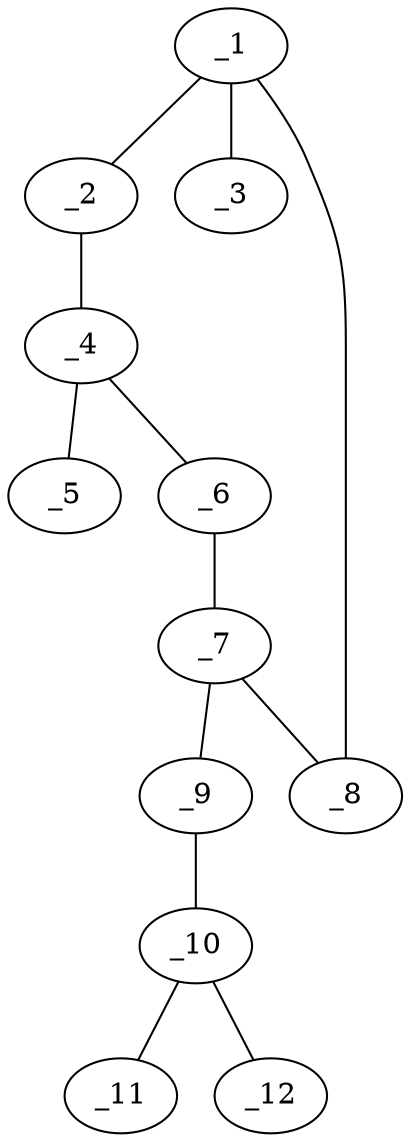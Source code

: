 graph molid637006 {
	_1	 [charge=0,
		chem=1,
		symbol="C  ",
		x="2.866",
		y="-1.75"];
	_2	 [charge=0,
		chem=1,
		symbol="C  ",
		x="3.7321",
		y="-2.25"];
	_1 -- _2	 [valence=1];
	_3	 [charge=0,
		chem=1,
		symbol="C  ",
		x=2,
		y="-2.25"];
	_1 -- _3	 [valence=1];
	_8	 [charge=0,
		chem=1,
		symbol="C  ",
		x="2.866",
		y="-0.75"];
	_1 -- _8	 [valence=2];
	_4	 [charge=0,
		chem=1,
		symbol="C  ",
		x="4.5981",
		y="-1.75"];
	_2 -- _4	 [valence=2];
	_5	 [charge=0,
		chem=1,
		symbol="C  ",
		x="5.4641",
		y="-2.25"];
	_4 -- _5	 [valence=1];
	_6	 [charge=0,
		chem=1,
		symbol="C  ",
		x="4.5981",
		y="-0.75"];
	_4 -- _6	 [valence=1];
	_7	 [charge=0,
		chem=1,
		symbol="C  ",
		x="3.7321",
		y="-0.25"];
	_6 -- _7	 [valence=2];
	_7 -- _8	 [valence=1];
	_9	 [charge=0,
		chem=4,
		symbol="N  ",
		x="3.7321",
		y="0.75"];
	_7 -- _9	 [valence=1];
	_10	 [charge=0,
		chem=1,
		symbol="C  ",
		x="4.5981",
		y="1.25"];
	_9 -- _10	 [valence=1];
	_11	 [charge=0,
		chem=5,
		symbol="S  ",
		x="4.5981",
		y="2.25"];
	_10 -- _11	 [valence=2];
	_12	 [charge=0,
		chem=4,
		symbol="N  ",
		x="5.4641",
		y="0.75"];
	_10 -- _12	 [valence=1];
}
